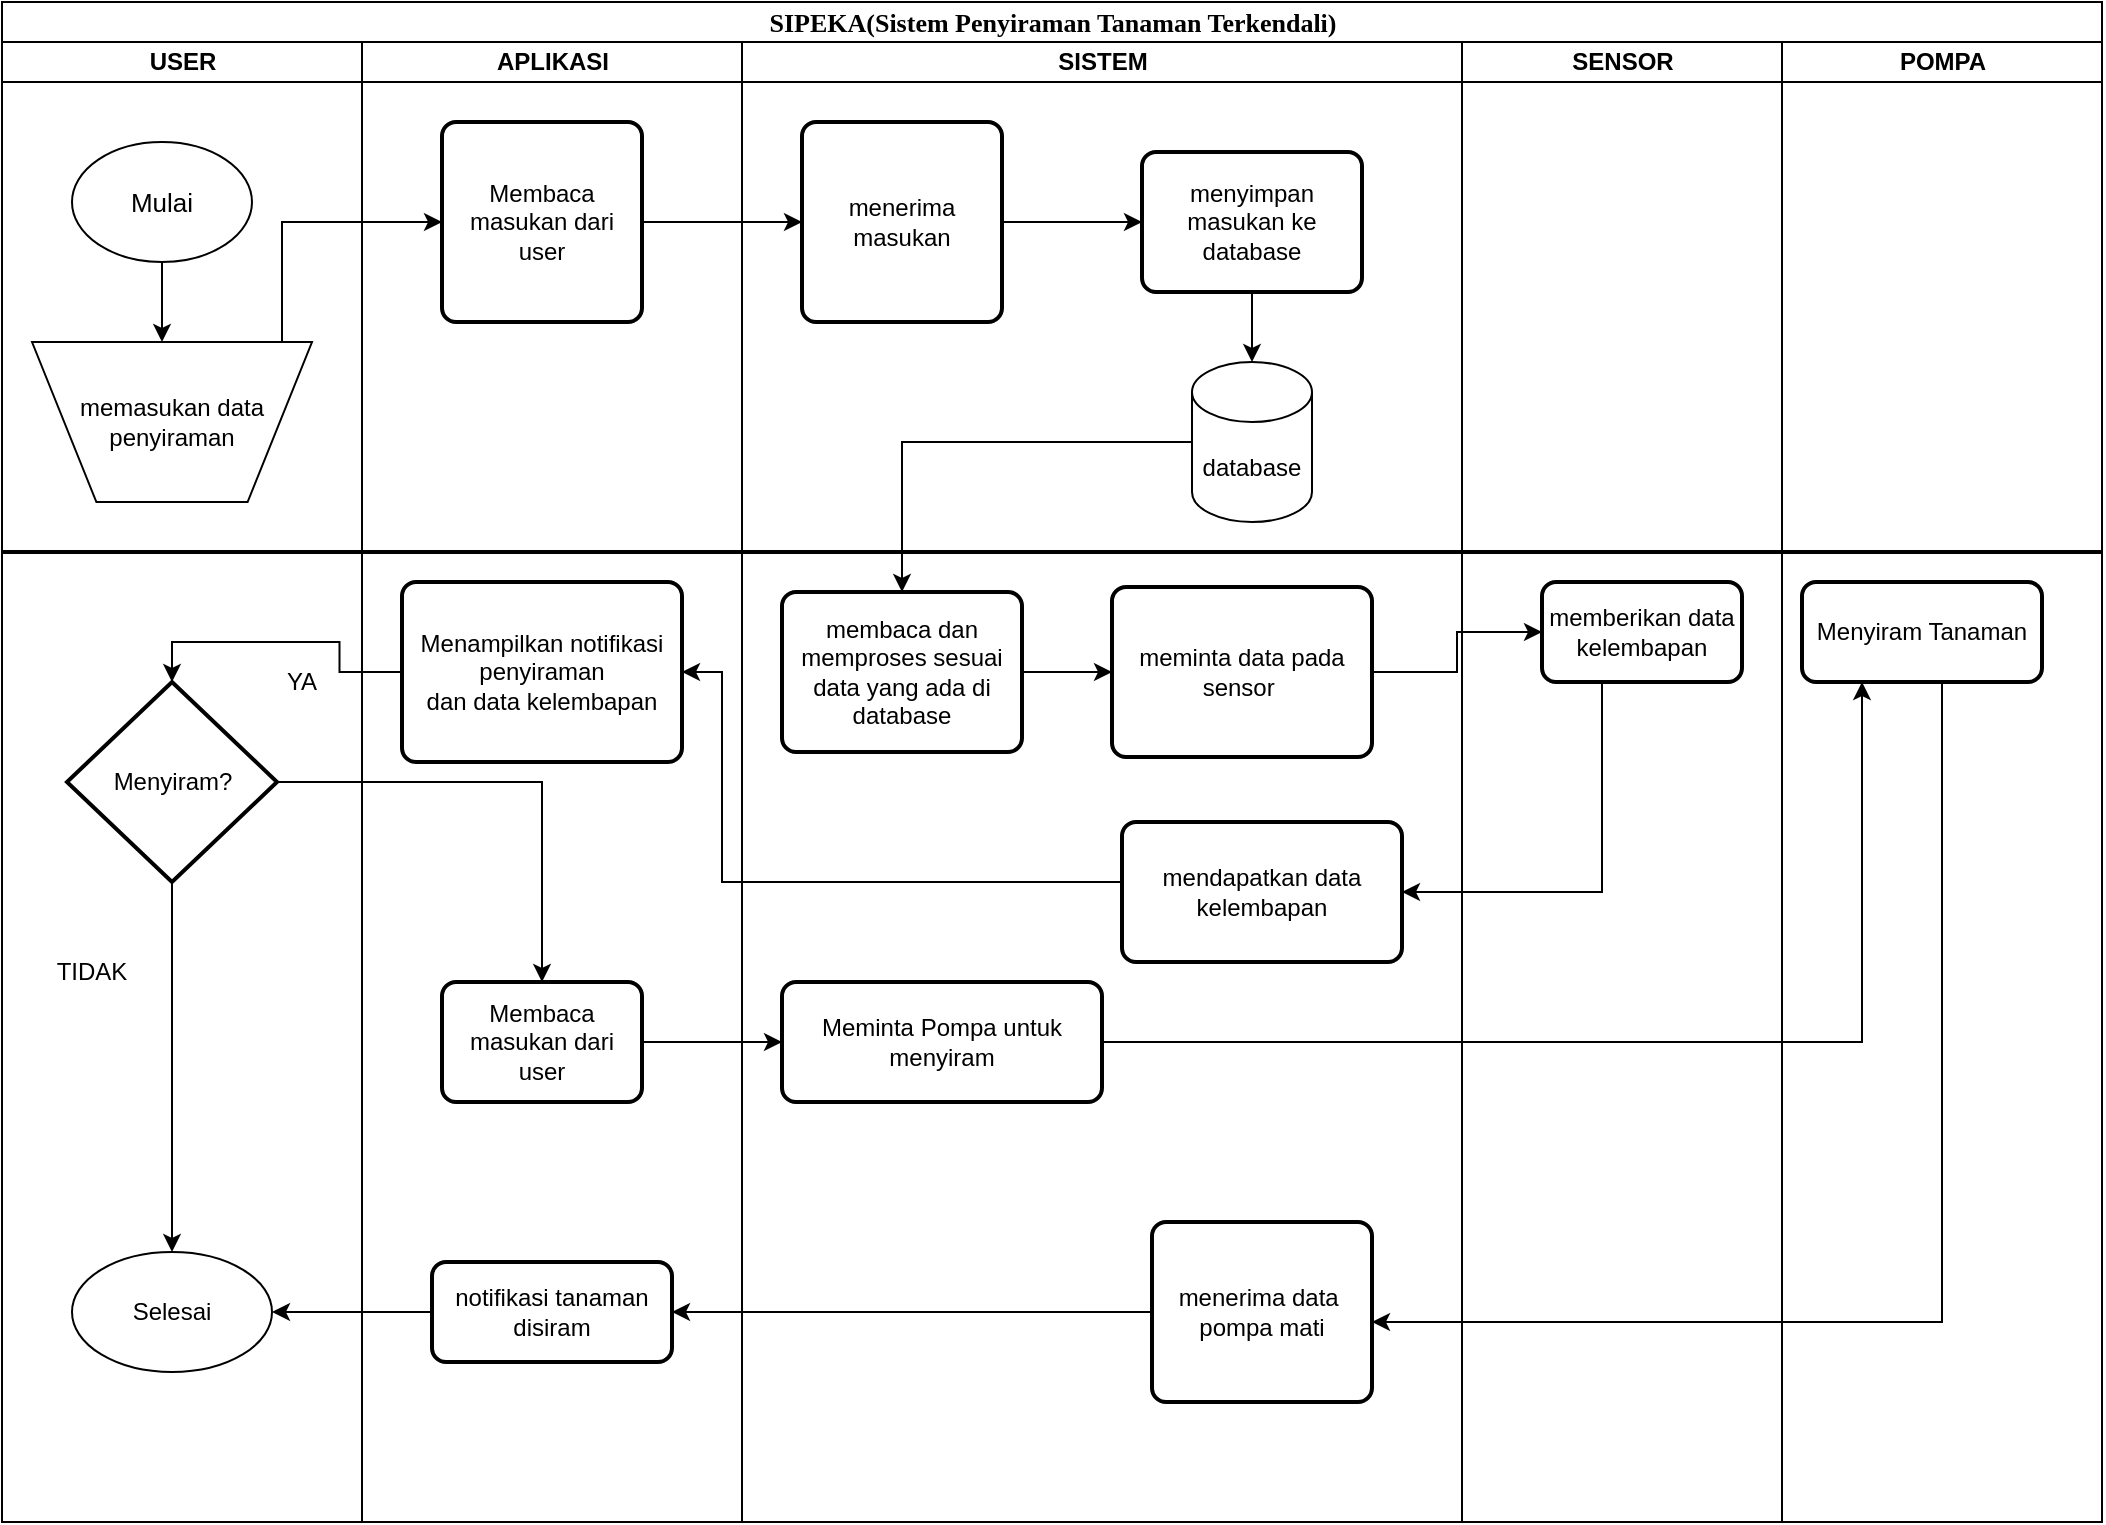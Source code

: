<mxfile version="17.2.5" type="github">
  <diagram name="Page-1" id="74e2e168-ea6b-b213-b513-2b3c1d86103e">
    <mxGraphModel dx="1335" dy="757" grid="1" gridSize="10" guides="1" tooltips="1" connect="1" arrows="1" fold="1" page="1" pageScale="1" pageWidth="1100" pageHeight="850" background="none" math="0" shadow="0">
      <root>
        <mxCell id="0" />
        <mxCell id="1" parent="0" />
        <mxCell id="77e6c97f196da883-1" value="&lt;font style=&quot;font-size: 13px&quot;&gt;SIPEKA(Sistem Penyiraman Tanaman Terkendali)&lt;/font&gt;" style="swimlane;html=1;childLayout=stackLayout;startSize=20;rounded=0;shadow=0;labelBackgroundColor=none;strokeWidth=1;fontFamily=Verdana;fontSize=8;align=center;" parent="1" vertex="1">
          <mxGeometry x="70" y="80" width="1050" height="760" as="geometry" />
        </mxCell>
        <mxCell id="77e6c97f196da883-2" value="USER" style="swimlane;html=1;startSize=20;" parent="77e6c97f196da883-1" vertex="1">
          <mxGeometry y="20" width="180" height="740" as="geometry" />
        </mxCell>
        <mxCell id="g-u4_YLgCur7y93bpc3M-8" style="edgeStyle=orthogonalEdgeStyle;rounded=0;orthogonalLoop=1;jettySize=auto;html=1;fontSize=12;" edge="1" parent="77e6c97f196da883-2" source="g-u4_YLgCur7y93bpc3M-3">
          <mxGeometry relative="1" as="geometry">
            <mxPoint x="80" y="150" as="targetPoint" />
          </mxGeometry>
        </mxCell>
        <mxCell id="g-u4_YLgCur7y93bpc3M-3" value="Mulai" style="ellipse;whiteSpace=wrap;html=1;fontSize=13;" vertex="1" parent="77e6c97f196da883-2">
          <mxGeometry x="35" y="50" width="90" height="60" as="geometry" />
        </mxCell>
        <mxCell id="g-u4_YLgCur7y93bpc3M-7" value="memasukan data penyiraman" style="verticalLabelPosition=middle;verticalAlign=middle;html=1;shape=trapezoid;perimeter=trapezoidPerimeter;whiteSpace=wrap;size=0.23;arcSize=10;flipV=1;labelPosition=center;align=center;fontSize=12;" vertex="1" parent="77e6c97f196da883-2">
          <mxGeometry x="15" y="150" width="140" height="80" as="geometry" />
        </mxCell>
        <mxCell id="g-u4_YLgCur7y93bpc3M-61" style="edgeStyle=orthogonalEdgeStyle;rounded=0;orthogonalLoop=1;jettySize=auto;html=1;entryX=0.5;entryY=0;entryDx=0;entryDy=0;fontSize=12;" edge="1" parent="77e6c97f196da883-2" source="g-u4_YLgCur7y93bpc3M-34" target="g-u4_YLgCur7y93bpc3M-59">
          <mxGeometry relative="1" as="geometry" />
        </mxCell>
        <mxCell id="g-u4_YLgCur7y93bpc3M-34" value="Menyiram?" style="strokeWidth=2;html=1;shape=mxgraph.flowchart.decision;whiteSpace=wrap;fontSize=12;" vertex="1" parent="77e6c97f196da883-2">
          <mxGeometry x="32.5" y="320" width="105" height="100" as="geometry" />
        </mxCell>
        <mxCell id="g-u4_YLgCur7y93bpc3M-40" value="YA" style="text;html=1;strokeColor=none;fillColor=none;align=center;verticalAlign=middle;whiteSpace=wrap;rounded=0;fontSize=12;" vertex="1" parent="77e6c97f196da883-2">
          <mxGeometry x="120" y="305" width="60" height="30" as="geometry" />
        </mxCell>
        <mxCell id="g-u4_YLgCur7y93bpc3M-43" value="TIDAK" style="text;html=1;strokeColor=none;fillColor=none;align=center;verticalAlign=middle;whiteSpace=wrap;rounded=0;fontSize=12;" vertex="1" parent="77e6c97f196da883-2">
          <mxGeometry x="15" y="450" width="60" height="30" as="geometry" />
        </mxCell>
        <mxCell id="g-u4_YLgCur7y93bpc3M-59" value="Selesai" style="ellipse;whiteSpace=wrap;html=1;fontSize=12;" vertex="1" parent="77e6c97f196da883-2">
          <mxGeometry x="35" y="605" width="100" height="60" as="geometry" />
        </mxCell>
        <mxCell id="77e6c97f196da883-3" value="APLIKASI" style="swimlane;html=1;startSize=20;" parent="77e6c97f196da883-1" vertex="1">
          <mxGeometry x="180" y="20" width="190" height="740" as="geometry" />
        </mxCell>
        <mxCell id="g-u4_YLgCur7y93bpc3M-10" value="Membaca masukan dari user" style="rounded=1;whiteSpace=wrap;html=1;absoluteArcSize=1;arcSize=14;strokeWidth=2;fontSize=12;" vertex="1" parent="77e6c97f196da883-3">
          <mxGeometry x="40" y="40" width="100" height="100" as="geometry" />
        </mxCell>
        <mxCell id="g-u4_YLgCur7y93bpc3M-32" value="Menampilkan notifikasi penyiraman&lt;br&gt;dan data kelembapan" style="rounded=1;whiteSpace=wrap;html=1;absoluteArcSize=1;arcSize=14;strokeWidth=2;fontSize=12;" vertex="1" parent="77e6c97f196da883-3">
          <mxGeometry x="20" y="270" width="140" height="90" as="geometry" />
        </mxCell>
        <mxCell id="g-u4_YLgCur7y93bpc3M-36" value="Membaca masukan dari user" style="rounded=1;whiteSpace=wrap;html=1;absoluteArcSize=1;arcSize=14;strokeWidth=2;fontSize=12;" vertex="1" parent="77e6c97f196da883-3">
          <mxGeometry x="40" y="470" width="100" height="60" as="geometry" />
        </mxCell>
        <mxCell id="g-u4_YLgCur7y93bpc3M-37" style="edgeStyle=orthogonalEdgeStyle;rounded=0;orthogonalLoop=1;jettySize=auto;html=1;exitX=0.5;exitY=1;exitDx=0;exitDy=0;fontSize=12;" edge="1" parent="77e6c97f196da883-3" source="g-u4_YLgCur7y93bpc3M-36" target="g-u4_YLgCur7y93bpc3M-36">
          <mxGeometry relative="1" as="geometry" />
        </mxCell>
        <mxCell id="g-u4_YLgCur7y93bpc3M-66" value="notifikasi tanaman disiram" style="rounded=1;whiteSpace=wrap;html=1;absoluteArcSize=1;arcSize=14;strokeWidth=2;fontSize=12;" vertex="1" parent="77e6c97f196da883-3">
          <mxGeometry x="35" y="610" width="120" height="50" as="geometry" />
        </mxCell>
        <mxCell id="77e6c97f196da883-4" value="SISTEM" style="swimlane;html=1;startSize=20;" parent="77e6c97f196da883-1" vertex="1">
          <mxGeometry x="370" y="20" width="360" height="740" as="geometry" />
        </mxCell>
        <mxCell id="g-u4_YLgCur7y93bpc3M-15" style="edgeStyle=orthogonalEdgeStyle;rounded=0;orthogonalLoop=1;jettySize=auto;html=1;fontSize=12;" edge="1" parent="77e6c97f196da883-4" source="g-u4_YLgCur7y93bpc3M-11" target="g-u4_YLgCur7y93bpc3M-14">
          <mxGeometry relative="1" as="geometry" />
        </mxCell>
        <mxCell id="g-u4_YLgCur7y93bpc3M-11" value="menerima masukan" style="rounded=1;whiteSpace=wrap;html=1;absoluteArcSize=1;arcSize=14;strokeWidth=2;fontSize=12;" vertex="1" parent="77e6c97f196da883-4">
          <mxGeometry x="30" y="40" width="100" height="100" as="geometry" />
        </mxCell>
        <mxCell id="g-u4_YLgCur7y93bpc3M-19" style="edgeStyle=orthogonalEdgeStyle;rounded=0;orthogonalLoop=1;jettySize=auto;html=1;fontSize=12;" edge="1" parent="77e6c97f196da883-4" source="g-u4_YLgCur7y93bpc3M-13" target="g-u4_YLgCur7y93bpc3M-18">
          <mxGeometry relative="1" as="geometry" />
        </mxCell>
        <mxCell id="g-u4_YLgCur7y93bpc3M-13" value="database" style="shape=cylinder3;whiteSpace=wrap;html=1;boundedLbl=1;backgroundOutline=1;size=15;fontSize=12;" vertex="1" parent="77e6c97f196da883-4">
          <mxGeometry x="225" y="160" width="60" height="80" as="geometry" />
        </mxCell>
        <mxCell id="g-u4_YLgCur7y93bpc3M-17" style="edgeStyle=orthogonalEdgeStyle;rounded=0;orthogonalLoop=1;jettySize=auto;html=1;fontSize=12;" edge="1" parent="77e6c97f196da883-4" source="g-u4_YLgCur7y93bpc3M-14" target="g-u4_YLgCur7y93bpc3M-13">
          <mxGeometry relative="1" as="geometry" />
        </mxCell>
        <mxCell id="g-u4_YLgCur7y93bpc3M-14" value="menyimpan masukan ke database" style="rounded=1;whiteSpace=wrap;html=1;absoluteArcSize=1;arcSize=14;strokeWidth=2;fontSize=12;" vertex="1" parent="77e6c97f196da883-4">
          <mxGeometry x="200" y="55" width="110" height="70" as="geometry" />
        </mxCell>
        <mxCell id="g-u4_YLgCur7y93bpc3M-70" style="edgeStyle=orthogonalEdgeStyle;rounded=0;orthogonalLoop=1;jettySize=auto;html=1;fontSize=12;" edge="1" parent="77e6c97f196da883-4" source="g-u4_YLgCur7y93bpc3M-18" target="g-u4_YLgCur7y93bpc3M-22">
          <mxGeometry relative="1" as="geometry" />
        </mxCell>
        <mxCell id="g-u4_YLgCur7y93bpc3M-18" value="membaca dan memproses sesuai data yang ada di database" style="rounded=1;whiteSpace=wrap;html=1;absoluteArcSize=1;arcSize=14;strokeWidth=2;fontSize=12;" vertex="1" parent="77e6c97f196da883-4">
          <mxGeometry x="20" y="275" width="120" height="80" as="geometry" />
        </mxCell>
        <mxCell id="g-u4_YLgCur7y93bpc3M-22" value="meminta data pada sensor&amp;nbsp;" style="rounded=1;whiteSpace=wrap;html=1;absoluteArcSize=1;arcSize=14;strokeWidth=2;fontSize=12;" vertex="1" parent="77e6c97f196da883-4">
          <mxGeometry x="185" y="272.5" width="130" height="85" as="geometry" />
        </mxCell>
        <mxCell id="g-u4_YLgCur7y93bpc3M-25" value="mendapatkan data kelembapan" style="rounded=1;whiteSpace=wrap;html=1;absoluteArcSize=1;arcSize=14;strokeWidth=2;fontSize=12;" vertex="1" parent="77e6c97f196da883-4">
          <mxGeometry x="190" y="390" width="140" height="70" as="geometry" />
        </mxCell>
        <mxCell id="g-u4_YLgCur7y93bpc3M-48" value="Meminta Pompa untuk menyiram" style="rounded=1;whiteSpace=wrap;html=1;absoluteArcSize=1;arcSize=14;strokeWidth=2;fontSize=12;" vertex="1" parent="77e6c97f196da883-4">
          <mxGeometry x="20" y="470" width="160" height="60" as="geometry" />
        </mxCell>
        <mxCell id="g-u4_YLgCur7y93bpc3M-64" value="menerima data&amp;nbsp; pompa mati" style="rounded=1;whiteSpace=wrap;html=1;absoluteArcSize=1;arcSize=14;strokeWidth=2;fontSize=12;" vertex="1" parent="77e6c97f196da883-4">
          <mxGeometry x="205" y="590" width="110" height="90" as="geometry" />
        </mxCell>
        <mxCell id="77e6c97f196da883-6" value="SENSOR" style="swimlane;html=1;startSize=20;" parent="77e6c97f196da883-1" vertex="1">
          <mxGeometry x="730" y="20" width="160" height="740" as="geometry" />
        </mxCell>
        <mxCell id="g-u4_YLgCur7y93bpc3M-23" value="memberikan data&lt;br&gt;kelembapan" style="rounded=1;whiteSpace=wrap;html=1;absoluteArcSize=1;arcSize=14;strokeWidth=2;fontSize=12;" vertex="1" parent="77e6c97f196da883-6">
          <mxGeometry x="40" y="270" width="100" height="50" as="geometry" />
        </mxCell>
        <mxCell id="77e6c97f196da883-5" value="POMPA" style="swimlane;html=1;startSize=20;" parent="77e6c97f196da883-1" vertex="1">
          <mxGeometry x="890" y="20" width="160" height="740" as="geometry" />
        </mxCell>
        <mxCell id="g-u4_YLgCur7y93bpc3M-62" value="Menyiram Tanaman" style="rounded=1;whiteSpace=wrap;html=1;absoluteArcSize=1;arcSize=14;strokeWidth=2;fontSize=12;" vertex="1" parent="77e6c97f196da883-5">
          <mxGeometry x="10" y="270" width="120" height="50" as="geometry" />
        </mxCell>
        <mxCell id="g-u4_YLgCur7y93bpc3M-9" style="edgeStyle=orthogonalEdgeStyle;rounded=0;orthogonalLoop=1;jettySize=auto;html=1;fontSize=12;" edge="1" parent="77e6c97f196da883-1" source="g-u4_YLgCur7y93bpc3M-7" target="g-u4_YLgCur7y93bpc3M-10">
          <mxGeometry relative="1" as="geometry">
            <mxPoint x="180" y="90" as="targetPoint" />
            <Array as="points">
              <mxPoint x="140" y="110" />
            </Array>
          </mxGeometry>
        </mxCell>
        <mxCell id="g-u4_YLgCur7y93bpc3M-12" style="edgeStyle=orthogonalEdgeStyle;rounded=0;orthogonalLoop=1;jettySize=auto;html=1;fontSize=12;" edge="1" parent="77e6c97f196da883-1" source="g-u4_YLgCur7y93bpc3M-10" target="g-u4_YLgCur7y93bpc3M-11">
          <mxGeometry relative="1" as="geometry" />
        </mxCell>
        <mxCell id="g-u4_YLgCur7y93bpc3M-28" style="edgeStyle=orthogonalEdgeStyle;rounded=0;orthogonalLoop=1;jettySize=auto;html=1;entryX=1;entryY=0.5;entryDx=0;entryDy=0;fontSize=12;" edge="1" parent="77e6c97f196da883-1" source="g-u4_YLgCur7y93bpc3M-23" target="g-u4_YLgCur7y93bpc3M-25">
          <mxGeometry relative="1" as="geometry">
            <Array as="points">
              <mxPoint x="800" y="445" />
            </Array>
          </mxGeometry>
        </mxCell>
        <mxCell id="g-u4_YLgCur7y93bpc3M-33" style="edgeStyle=orthogonalEdgeStyle;rounded=0;orthogonalLoop=1;jettySize=auto;html=1;entryX=1;entryY=0.5;entryDx=0;entryDy=0;fontSize=12;" edge="1" parent="77e6c97f196da883-1" source="g-u4_YLgCur7y93bpc3M-25" target="g-u4_YLgCur7y93bpc3M-32">
          <mxGeometry relative="1" as="geometry">
            <Array as="points">
              <mxPoint x="360" y="440" />
              <mxPoint x="360" y="335" />
            </Array>
          </mxGeometry>
        </mxCell>
        <mxCell id="g-u4_YLgCur7y93bpc3M-35" style="edgeStyle=orthogonalEdgeStyle;rounded=0;orthogonalLoop=1;jettySize=auto;html=1;fontSize=12;" edge="1" parent="77e6c97f196da883-1" source="g-u4_YLgCur7y93bpc3M-34" target="g-u4_YLgCur7y93bpc3M-36">
          <mxGeometry relative="1" as="geometry">
            <mxPoint x="200" y="355" as="targetPoint" />
            <Array as="points">
              <mxPoint x="270" y="390" />
            </Array>
          </mxGeometry>
        </mxCell>
        <mxCell id="g-u4_YLgCur7y93bpc3M-41" style="edgeStyle=orthogonalEdgeStyle;rounded=0;orthogonalLoop=1;jettySize=auto;html=1;entryX=0.5;entryY=0;entryDx=0;entryDy=0;entryPerimeter=0;fontSize=12;" edge="1" parent="77e6c97f196da883-1" source="g-u4_YLgCur7y93bpc3M-32" target="g-u4_YLgCur7y93bpc3M-34">
          <mxGeometry relative="1" as="geometry" />
        </mxCell>
        <mxCell id="g-u4_YLgCur7y93bpc3M-51" style="edgeStyle=orthogonalEdgeStyle;rounded=0;orthogonalLoop=1;jettySize=auto;html=1;fontSize=12;" edge="1" parent="77e6c97f196da883-1" source="g-u4_YLgCur7y93bpc3M-36" target="g-u4_YLgCur7y93bpc3M-48">
          <mxGeometry relative="1" as="geometry" />
        </mxCell>
        <mxCell id="g-u4_YLgCur7y93bpc3M-63" style="edgeStyle=orthogonalEdgeStyle;rounded=0;orthogonalLoop=1;jettySize=auto;html=1;fontSize=12;" edge="1" parent="77e6c97f196da883-1" source="g-u4_YLgCur7y93bpc3M-48" target="g-u4_YLgCur7y93bpc3M-62">
          <mxGeometry relative="1" as="geometry">
            <Array as="points">
              <mxPoint x="930" y="520" />
            </Array>
          </mxGeometry>
        </mxCell>
        <mxCell id="g-u4_YLgCur7y93bpc3M-65" style="edgeStyle=orthogonalEdgeStyle;rounded=0;orthogonalLoop=1;jettySize=auto;html=1;fontSize=12;" edge="1" parent="77e6c97f196da883-1" source="g-u4_YLgCur7y93bpc3M-62" target="g-u4_YLgCur7y93bpc3M-64">
          <mxGeometry relative="1" as="geometry">
            <Array as="points">
              <mxPoint x="970" y="660" />
            </Array>
          </mxGeometry>
        </mxCell>
        <mxCell id="g-u4_YLgCur7y93bpc3M-67" style="edgeStyle=orthogonalEdgeStyle;rounded=0;orthogonalLoop=1;jettySize=auto;html=1;fontSize=12;" edge="1" parent="77e6c97f196da883-1" source="g-u4_YLgCur7y93bpc3M-64" target="g-u4_YLgCur7y93bpc3M-66">
          <mxGeometry relative="1" as="geometry" />
        </mxCell>
        <mxCell id="g-u4_YLgCur7y93bpc3M-68" style="edgeStyle=orthogonalEdgeStyle;rounded=0;orthogonalLoop=1;jettySize=auto;html=1;fontSize=12;" edge="1" parent="77e6c97f196da883-1" source="g-u4_YLgCur7y93bpc3M-66" target="g-u4_YLgCur7y93bpc3M-59">
          <mxGeometry relative="1" as="geometry" />
        </mxCell>
        <mxCell id="g-u4_YLgCur7y93bpc3M-71" style="edgeStyle=orthogonalEdgeStyle;rounded=0;orthogonalLoop=1;jettySize=auto;html=1;fontSize=12;" edge="1" parent="77e6c97f196da883-1" source="g-u4_YLgCur7y93bpc3M-22" target="g-u4_YLgCur7y93bpc3M-23">
          <mxGeometry relative="1" as="geometry" />
        </mxCell>
        <mxCell id="g-u4_YLgCur7y93bpc3M-69" value="" style="line;strokeWidth=2;html=1;perimeter=backbonePerimeter;points=[];outlineConnect=0;fontSize=12;" vertex="1" parent="1">
          <mxGeometry x="70" y="350" width="1050" height="10" as="geometry" />
        </mxCell>
      </root>
    </mxGraphModel>
  </diagram>
</mxfile>
